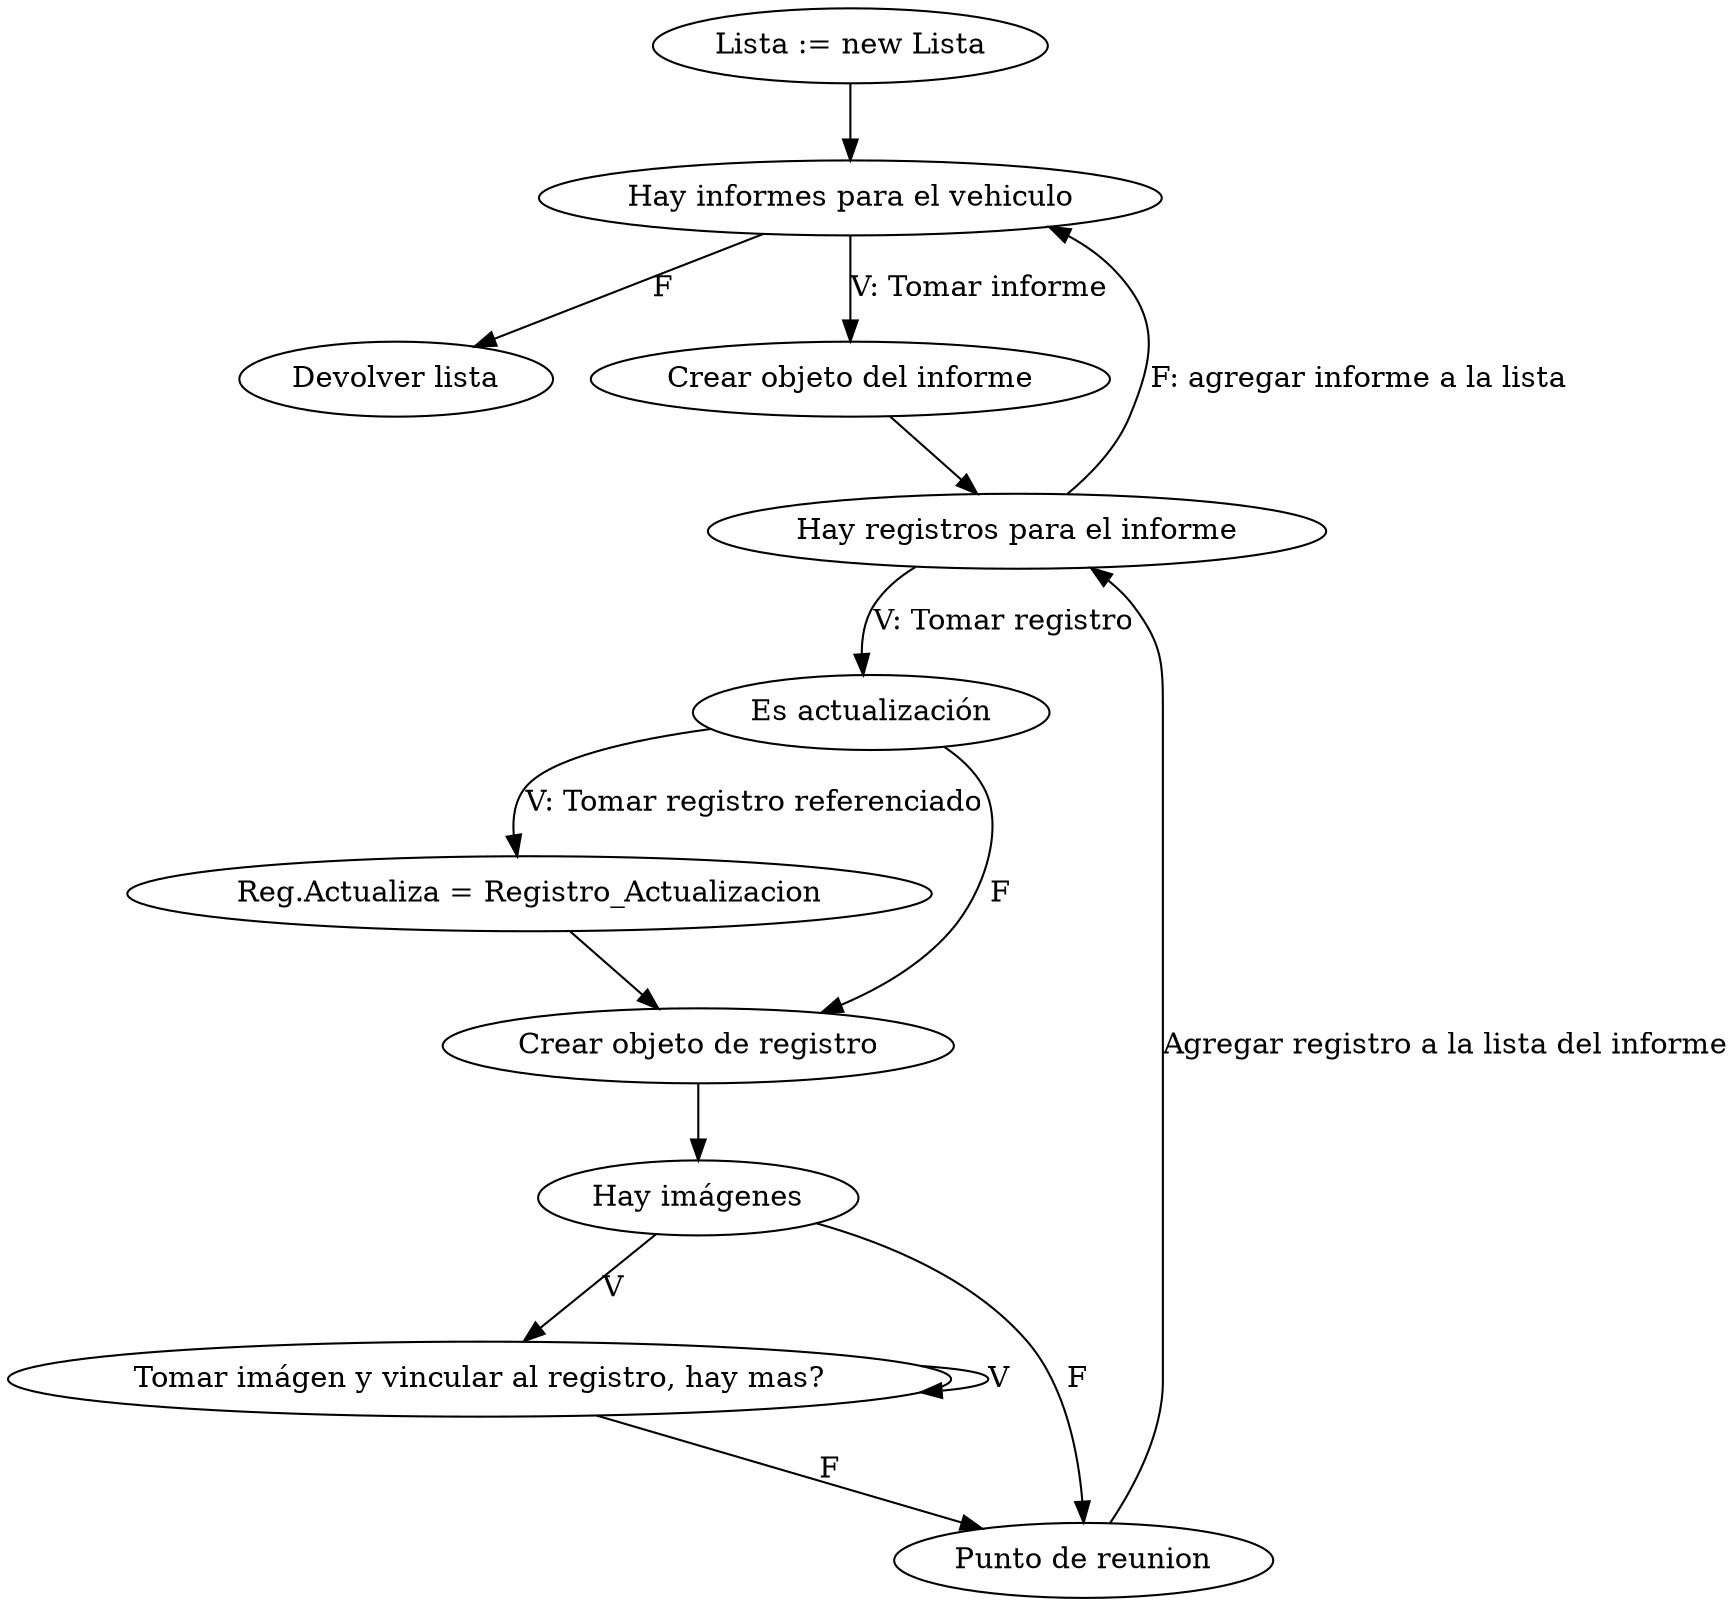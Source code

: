 digraph testing {
  "Lista := new Lista" -> "Hay informes para el vehiculo";
  "Hay informes para el vehiculo" -> "Devolver lista" [label="F"];
  "Hay informes para el vehiculo" -> "Crear objeto del informe" [label="V: Tomar informe"];
  "Crear objeto del informe" -> "Hay registros para el informe";
  "Hay registros para el informe" -> "Es actualización" [label="V: Tomar registro"];
  "Es actualización" -> "Reg.Actualiza = Registro_Actualizacion" [label="V: Tomar registro referenciado"];
  "Reg.Actualiza = Registro_Actualizacion" -> "Crear objeto de registro";
  "Es actualización" -> "Crear objeto de registro" [label="F"];
  "Crear objeto de registro" -> "Hay imágenes";
  "Hay imágenes" -> "Tomar imágen y vincular al registro, hay mas?" [label="V"];
  "Tomar imágen y vincular al registro, hay mas?" -> "Tomar imágen y vincular al registro, hay mas?" [label="V"];
  "Tomar imágen y vincular al registro, hay mas?" -> "Punto de reunion" [label="F"];
  "Hay registros para el informe" -> "Hay informes para el vehiculo" [label="F: agregar informe a la lista"];
  "Hay imágenes" -> "Punto de reunion" [label="F"];
  "Punto de reunion" -> "Hay registros para el informe" [label="Agregar registro a la lista del informe"];
}